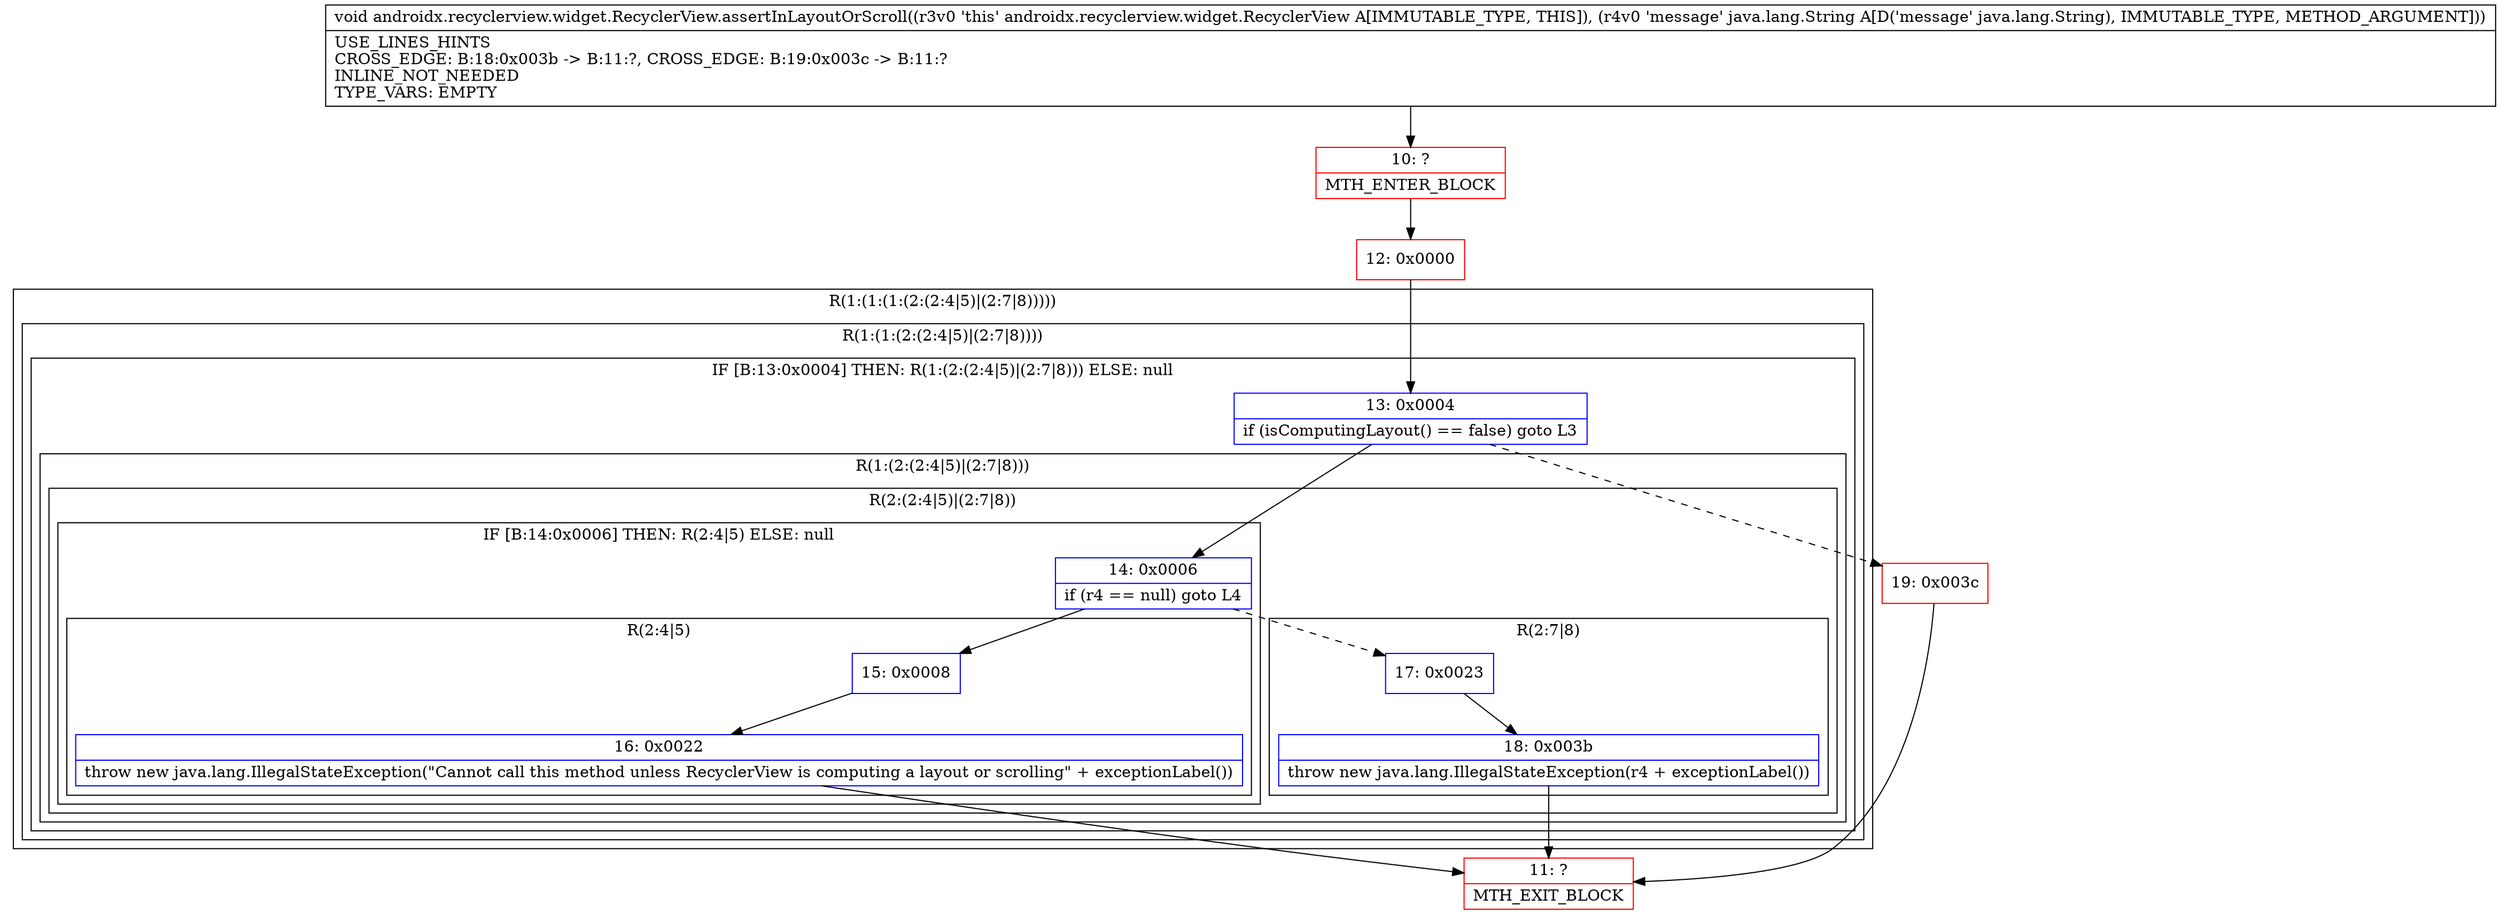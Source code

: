 digraph "CFG forandroidx.recyclerview.widget.RecyclerView.assertInLayoutOrScroll(Ljava\/lang\/String;)V" {
subgraph cluster_Region_1943516469 {
label = "R(1:(1:(1:(2:(2:4|5)|(2:7|8)))))";
node [shape=record,color=blue];
subgraph cluster_Region_176391273 {
label = "R(1:(1:(2:(2:4|5)|(2:7|8))))";
node [shape=record,color=blue];
subgraph cluster_IfRegion_954926472 {
label = "IF [B:13:0x0004] THEN: R(1:(2:(2:4|5)|(2:7|8))) ELSE: null";
node [shape=record,color=blue];
Node_13 [shape=record,label="{13\:\ 0x0004|if (isComputingLayout() == false) goto L3\l}"];
subgraph cluster_Region_1828862978 {
label = "R(1:(2:(2:4|5)|(2:7|8)))";
node [shape=record,color=blue];
subgraph cluster_Region_590496394 {
label = "R(2:(2:4|5)|(2:7|8))";
node [shape=record,color=blue];
subgraph cluster_IfRegion_897858121 {
label = "IF [B:14:0x0006] THEN: R(2:4|5) ELSE: null";
node [shape=record,color=blue];
Node_14 [shape=record,label="{14\:\ 0x0006|if (r4 == null) goto L4\l}"];
subgraph cluster_Region_1436790324 {
label = "R(2:4|5)";
node [shape=record,color=blue];
Node_15 [shape=record,label="{15\:\ 0x0008}"];
Node_16 [shape=record,label="{16\:\ 0x0022|throw new java.lang.IllegalStateException(\"Cannot call this method unless RecyclerView is computing a layout or scrolling\" + exceptionLabel())\l}"];
}
}
subgraph cluster_Region_700279470 {
label = "R(2:7|8)";
node [shape=record,color=blue];
Node_17 [shape=record,label="{17\:\ 0x0023}"];
Node_18 [shape=record,label="{18\:\ 0x003b|throw new java.lang.IllegalStateException(r4 + exceptionLabel())\l}"];
}
}
}
}
}
}
Node_10 [shape=record,color=red,label="{10\:\ ?|MTH_ENTER_BLOCK\l}"];
Node_12 [shape=record,color=red,label="{12\:\ 0x0000}"];
Node_11 [shape=record,color=red,label="{11\:\ ?|MTH_EXIT_BLOCK\l}"];
Node_19 [shape=record,color=red,label="{19\:\ 0x003c}"];
MethodNode[shape=record,label="{void androidx.recyclerview.widget.RecyclerView.assertInLayoutOrScroll((r3v0 'this' androidx.recyclerview.widget.RecyclerView A[IMMUTABLE_TYPE, THIS]), (r4v0 'message' java.lang.String A[D('message' java.lang.String), IMMUTABLE_TYPE, METHOD_ARGUMENT]))  | USE_LINES_HINTS\lCROSS_EDGE: B:18:0x003b \-\> B:11:?, CROSS_EDGE: B:19:0x003c \-\> B:11:?\lINLINE_NOT_NEEDED\lTYPE_VARS: EMPTY\l}"];
MethodNode -> Node_10;Node_13 -> Node_14;
Node_13 -> Node_19[style=dashed];
Node_14 -> Node_15;
Node_14 -> Node_17[style=dashed];
Node_15 -> Node_16;
Node_16 -> Node_11;
Node_17 -> Node_18;
Node_18 -> Node_11;
Node_10 -> Node_12;
Node_12 -> Node_13;
Node_19 -> Node_11;
}

